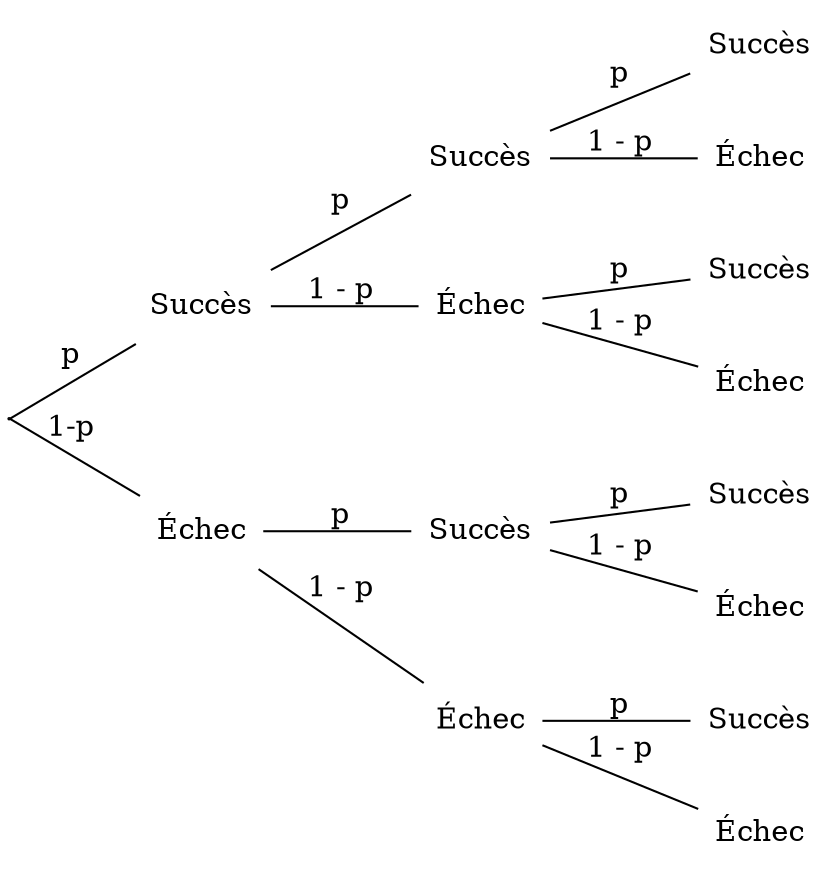 graph probability_tree {
    rankdir=LR
    Univers [label="" shape=point width=0.01 height=0.01]
    S [label="Succès" shape=none width=0.01]
    E [label="Échec" shape=none width=0.01]
    S1 [label="Succès" shape=none width=0.01]
    E1 [label="Échec" shape=none width=0.01]
    S2 [label="Succès" shape=none width=0.01]
    E2 [label="Échec" shape=none width=0.01]
    S3 [label="Succès" shape=none width=0.01]
    E3 [label="Échec" shape=none width=0.01]
    S4 [label="Succès" shape=none width=0.01]
    E4 [label="Échec" shape=none width=0.01]
    S5 [label="Succès" shape=none width=0.01]
    E5 [label="Échec" shape=none width=0.01]
    S6 [label="Succès" shape=none width=0.01]
    E6 [label="Échec" shape=none width=0.01]
    Univers -- S [label="p"];
    Univers -- E [label="1-p"];
    S -- S1 [label="p"];
    S -- E1 [label="1 - p"];
    E -- S2 [label="p"];
    E -- E2 [label="1 - p"];

    S1 -- S3 [label="p"];
    S1 -- E3 [label="1 - p"];
    E1 -- S4 [label="p"];
    E1 -- E4 [label="1 - p"];
    S2 -- S5 [label="p"];
    S2 -- E5 [label="1 - p"];
    E2 -- S6 [label="p"];
    E2 -- E6 [label="1 - p"];
}


